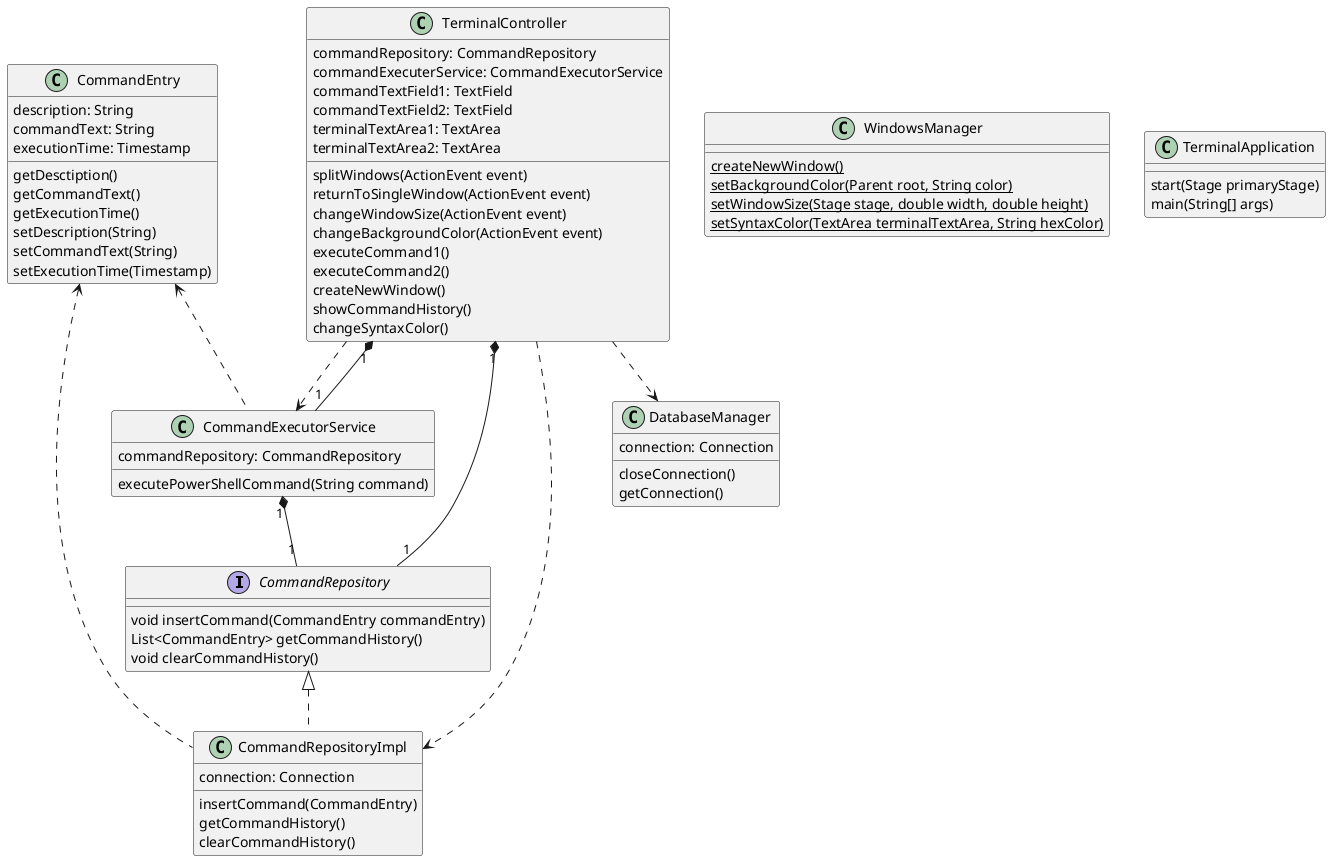 @startuml
interface CommandRepository {
    void insertCommand(CommandEntry commandEntry) 
    List<CommandEntry> getCommandHistory()
    void clearCommandHistory()
}

class CommandRepositoryImpl {
  connection: Connection
  insertCommand(CommandEntry)
  getCommandHistory()
  clearCommandHistory()
}

class CommandRepositoryImpl implements CommandRepository


class WindowsManager {
{static} createNewWindow()
{static} setBackgroundColor(Parent root, String color)
{static} setWindowSize(Stage stage, double width, double height)
{static} setSyntaxColor(TextArea terminalTextArea, String hexColor)
}

class CommandExecutorService {
commandRepository: CommandRepository
executePowerShellCommand(String command)
}

CommandExecutorService "1" *-- "1" CommandRepository

class DatabaseManager {
connection: Connection
closeConnection()
getConnection()
}

class CommandEntry {
description: String
commandText: String
executionTime: Timestamp
getDesctiption()
getCommandText()
getExecutionTime()
setDescription(String)
setCommandText(String)
setExecutionTime(Timestamp)
}

skinparam groupInheritance 2

CommandEntry <.. CommandRepositoryImpl
CommandEntry <.. CommandExecutorService


class TerminalApplication {
start(Stage primaryStage)
main(String[] args)
}

class TerminalController {
commandRepository: CommandRepository
commandExecuterService: CommandExecutorService
commandTextField1: TextField
commandTextField2: TextField
terminalTextArea1: TextArea
terminalTextArea2: TextArea
splitWindows(ActionEvent event)
returnToSingleWindow(ActionEvent event)
changeWindowSize(ActionEvent event)
changeBackgroundColor(ActionEvent event)
executeCommand1()
executeCommand2()
createNewWindow()
showCommandHistory()
changeSyntaxColor()
}

TerminalController ..> DatabaseManager
TerminalController ..> CommandRepositoryImpl
TerminalController ..> CommandExecutorService
TerminalController "1" *-- "1" CommandExecutorService
TerminalController "1" *-- "1" CommandRepository
@enduml

